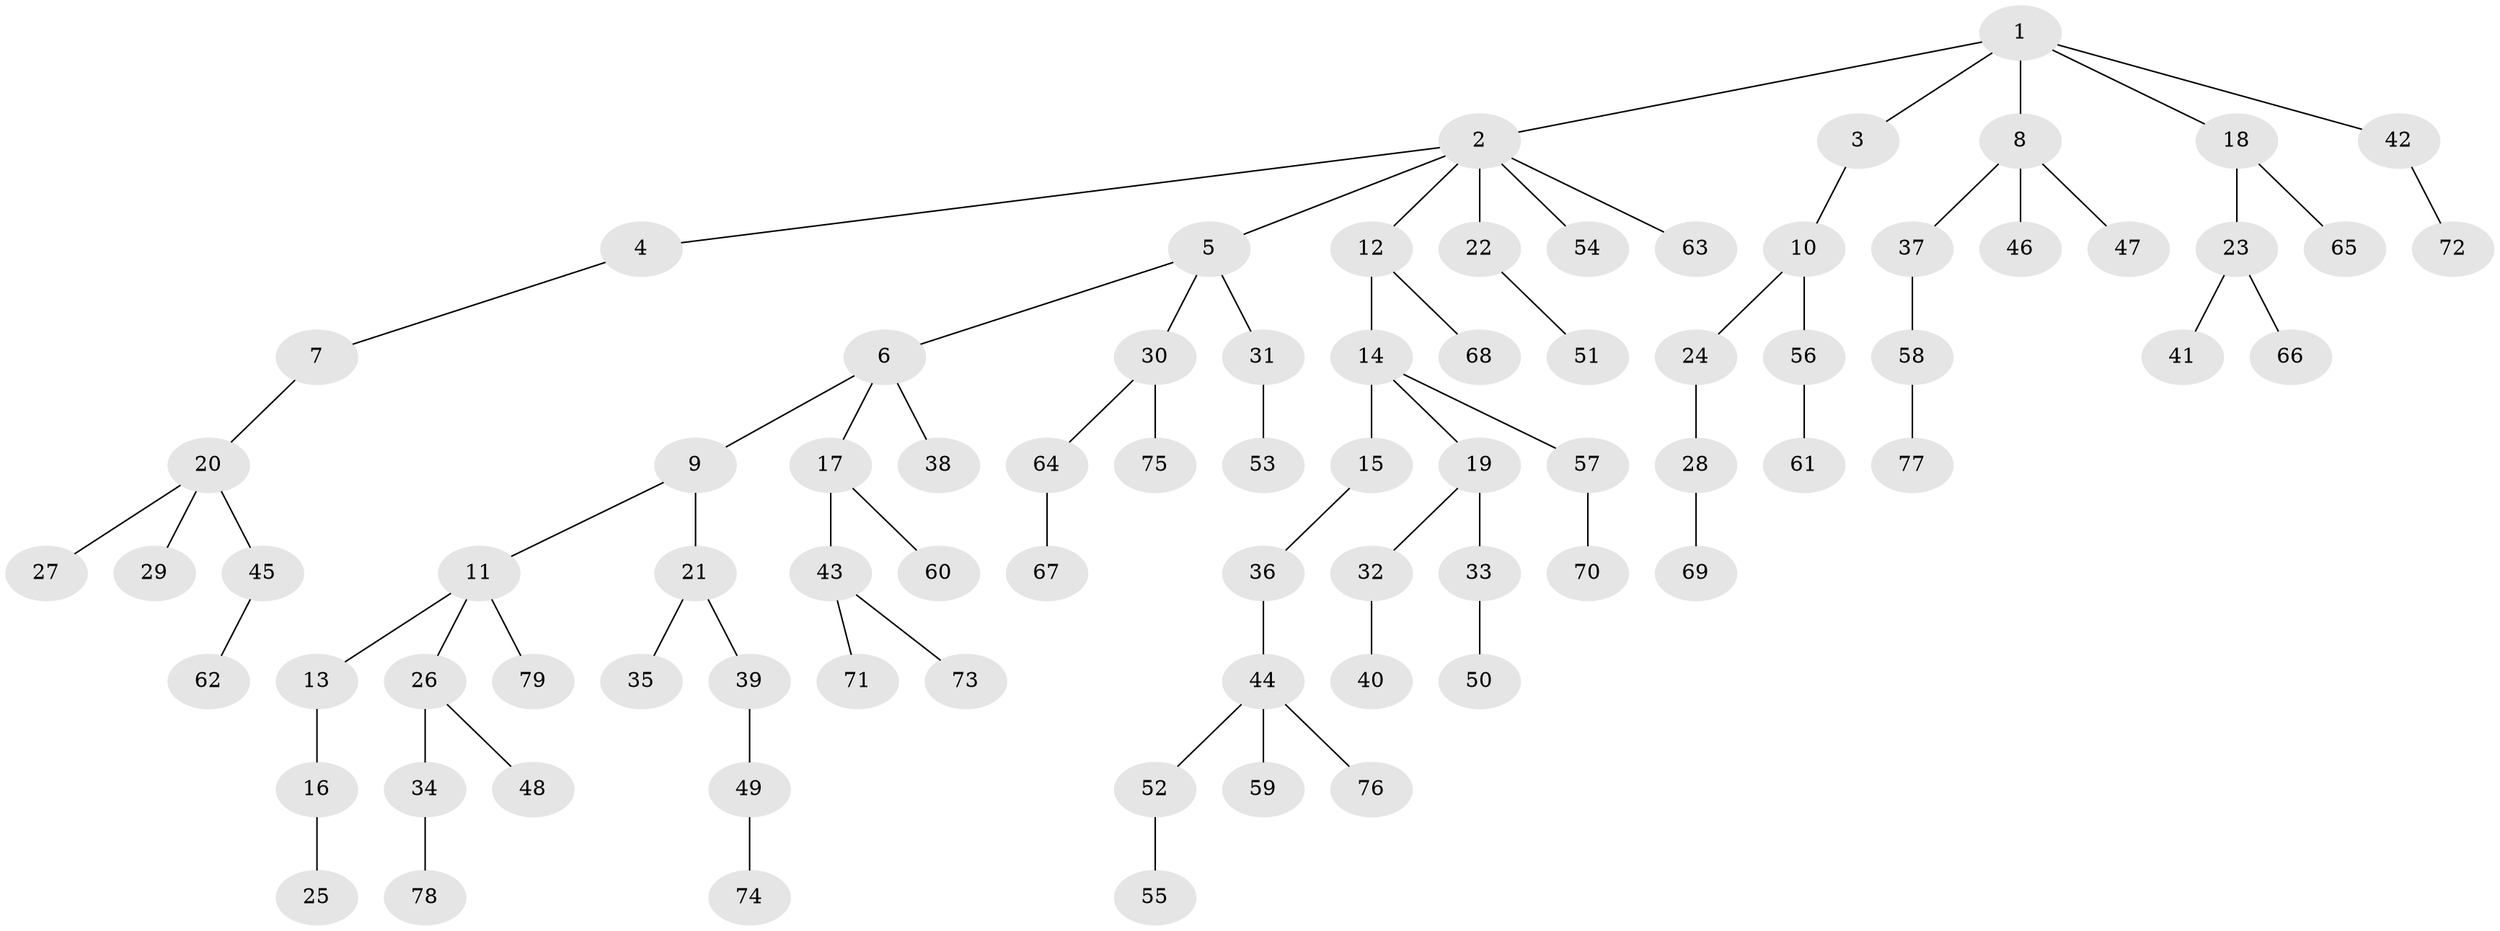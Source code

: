// original degree distribution, {5: 0.04504504504504504, 8: 0.009009009009009009, 2: 0.26126126126126126, 3: 0.17117117117117117, 4: 0.04504504504504504, 1: 0.46846846846846846}
// Generated by graph-tools (version 1.1) at 2025/51/03/04/25 22:51:25]
// undirected, 79 vertices, 78 edges
graph export_dot {
  node [color=gray90,style=filled];
  1;
  2;
  3;
  4;
  5;
  6;
  7;
  8;
  9;
  10;
  11;
  12;
  13;
  14;
  15;
  16;
  17;
  18;
  19;
  20;
  21;
  22;
  23;
  24;
  25;
  26;
  27;
  28;
  29;
  30;
  31;
  32;
  33;
  34;
  35;
  36;
  37;
  38;
  39;
  40;
  41;
  42;
  43;
  44;
  45;
  46;
  47;
  48;
  49;
  50;
  51;
  52;
  53;
  54;
  55;
  56;
  57;
  58;
  59;
  60;
  61;
  62;
  63;
  64;
  65;
  66;
  67;
  68;
  69;
  70;
  71;
  72;
  73;
  74;
  75;
  76;
  77;
  78;
  79;
  1 -- 2 [weight=1.0];
  1 -- 3 [weight=1.0];
  1 -- 8 [weight=1.0];
  1 -- 18 [weight=1.0];
  1 -- 42 [weight=1.0];
  2 -- 4 [weight=1.0];
  2 -- 5 [weight=1.0];
  2 -- 12 [weight=1.0];
  2 -- 22 [weight=1.0];
  2 -- 54 [weight=1.0];
  2 -- 63 [weight=1.0];
  3 -- 10 [weight=1.0];
  4 -- 7 [weight=1.0];
  5 -- 6 [weight=1.0];
  5 -- 30 [weight=1.0];
  5 -- 31 [weight=1.0];
  6 -- 9 [weight=1.0];
  6 -- 17 [weight=1.0];
  6 -- 38 [weight=1.0];
  7 -- 20 [weight=1.0];
  8 -- 37 [weight=1.0];
  8 -- 46 [weight=1.0];
  8 -- 47 [weight=1.0];
  9 -- 11 [weight=1.0];
  9 -- 21 [weight=1.0];
  10 -- 24 [weight=1.0];
  10 -- 56 [weight=1.0];
  11 -- 13 [weight=1.0];
  11 -- 26 [weight=1.0];
  11 -- 79 [weight=1.0];
  12 -- 14 [weight=1.0];
  12 -- 68 [weight=1.0];
  13 -- 16 [weight=1.0];
  14 -- 15 [weight=1.0];
  14 -- 19 [weight=1.0];
  14 -- 57 [weight=1.0];
  15 -- 36 [weight=1.0];
  16 -- 25 [weight=1.0];
  17 -- 43 [weight=1.0];
  17 -- 60 [weight=1.0];
  18 -- 23 [weight=1.0];
  18 -- 65 [weight=1.0];
  19 -- 32 [weight=1.0];
  19 -- 33 [weight=1.0];
  20 -- 27 [weight=1.0];
  20 -- 29 [weight=1.0];
  20 -- 45 [weight=1.0];
  21 -- 35 [weight=1.0];
  21 -- 39 [weight=1.0];
  22 -- 51 [weight=1.0];
  23 -- 41 [weight=1.0];
  23 -- 66 [weight=1.0];
  24 -- 28 [weight=1.0];
  26 -- 34 [weight=1.0];
  26 -- 48 [weight=1.0];
  28 -- 69 [weight=1.0];
  30 -- 64 [weight=1.0];
  30 -- 75 [weight=1.0];
  31 -- 53 [weight=1.0];
  32 -- 40 [weight=1.0];
  33 -- 50 [weight=1.0];
  34 -- 78 [weight=1.0];
  36 -- 44 [weight=1.0];
  37 -- 58 [weight=1.0];
  39 -- 49 [weight=1.0];
  42 -- 72 [weight=1.0];
  43 -- 71 [weight=1.0];
  43 -- 73 [weight=1.0];
  44 -- 52 [weight=1.0];
  44 -- 59 [weight=1.0];
  44 -- 76 [weight=1.0];
  45 -- 62 [weight=1.0];
  49 -- 74 [weight=1.0];
  52 -- 55 [weight=1.0];
  56 -- 61 [weight=1.0];
  57 -- 70 [weight=1.0];
  58 -- 77 [weight=1.0];
  64 -- 67 [weight=1.0];
}
